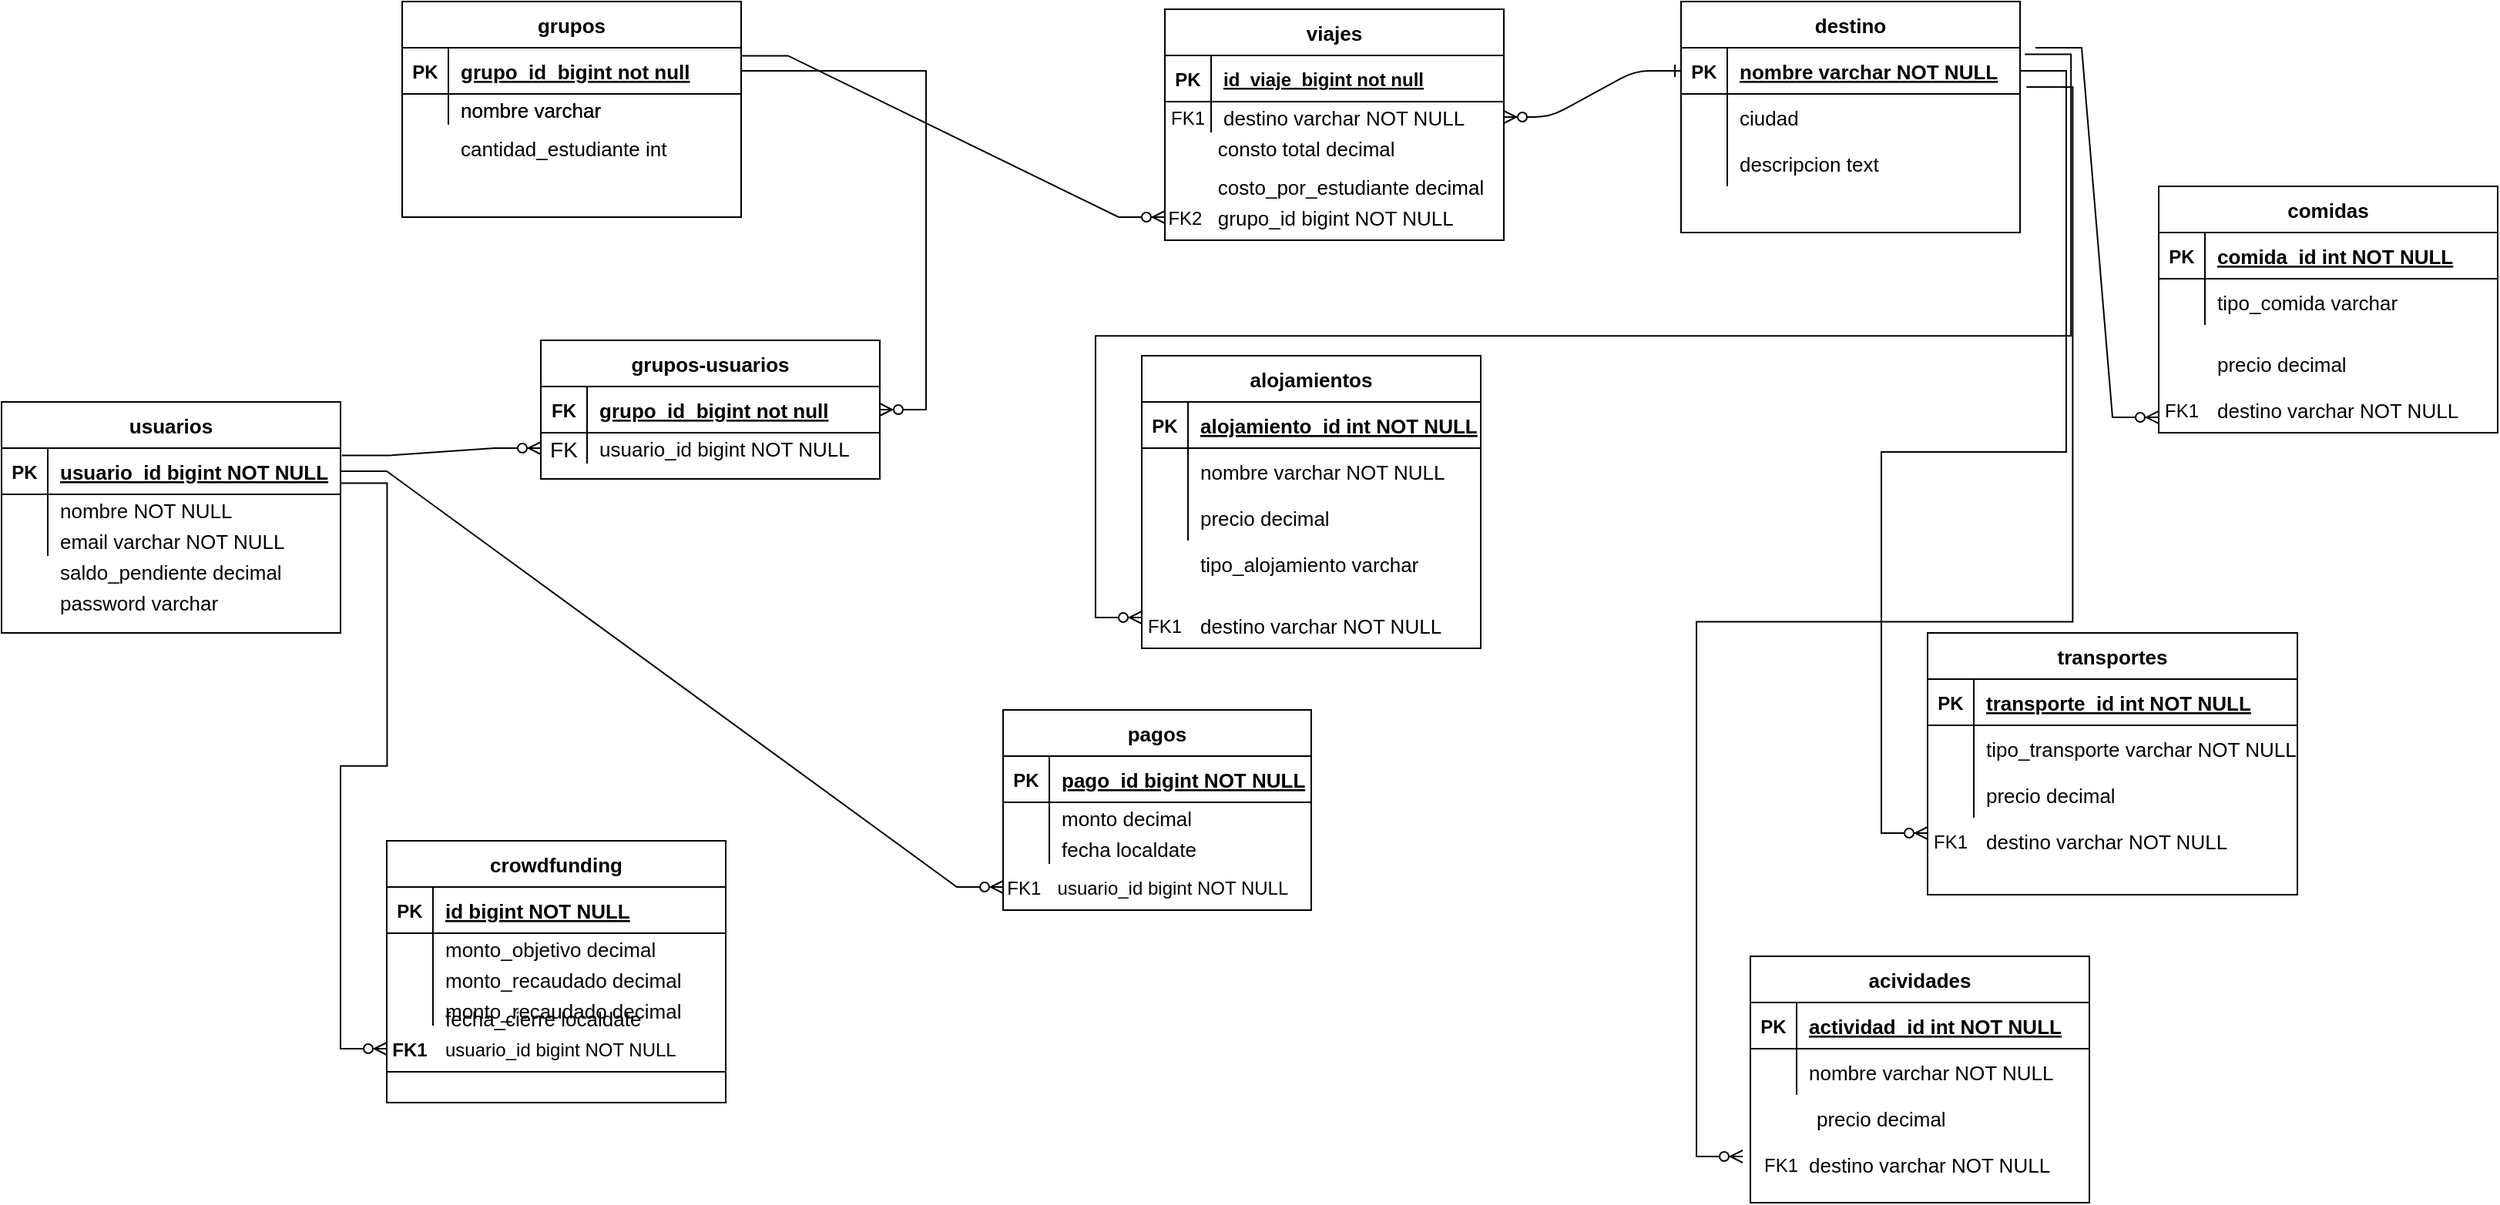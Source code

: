 <mxfile version="24.7.13">
  <diagram id="R2lEEEUBdFMjLlhIrx00" name="Page-1">
    <mxGraphModel dx="1900" dy="625" grid="1" gridSize="10" guides="1" tooltips="1" connect="1" arrows="1" fold="1" page="1" pageScale="1" pageWidth="850" pageHeight="1100" math="0" shadow="0" extFonts="Permanent Marker^https://fonts.googleapis.com/css?family=Permanent+Marker">
      <root>
        <mxCell id="0" />
        <mxCell id="1" parent="0" />
        <mxCell id="C-vyLk0tnHw3VtMMgP7b-2" value="destino" style="shape=table;startSize=30;container=1;collapsible=1;childLayout=tableLayout;fixedRows=1;rowLines=0;fontStyle=1;align=center;resizeLast=1;fontSize=13;" parent="1" vertex="1">
          <mxGeometry x="270" y="20" width="220" height="150" as="geometry" />
        </mxCell>
        <mxCell id="C-vyLk0tnHw3VtMMgP7b-3" value="" style="shape=partialRectangle;collapsible=0;dropTarget=0;pointerEvents=0;fillColor=none;points=[[0,0.5],[1,0.5]];portConstraint=eastwest;top=0;left=0;right=0;bottom=1;" parent="C-vyLk0tnHw3VtMMgP7b-2" vertex="1">
          <mxGeometry y="30" width="220" height="30" as="geometry" />
        </mxCell>
        <mxCell id="C-vyLk0tnHw3VtMMgP7b-4" value="PK" style="shape=partialRectangle;overflow=hidden;connectable=0;fillColor=none;top=0;left=0;bottom=0;right=0;fontStyle=1;" parent="C-vyLk0tnHw3VtMMgP7b-3" vertex="1">
          <mxGeometry width="30" height="30" as="geometry">
            <mxRectangle width="30" height="30" as="alternateBounds" />
          </mxGeometry>
        </mxCell>
        <mxCell id="C-vyLk0tnHw3VtMMgP7b-5" value="nombre varchar NOT NULL " style="shape=partialRectangle;overflow=hidden;connectable=0;fillColor=none;top=0;left=0;bottom=0;right=0;align=left;spacingLeft=6;fontStyle=5;fontSize=13;" parent="C-vyLk0tnHw3VtMMgP7b-3" vertex="1">
          <mxGeometry x="30" width="190" height="30" as="geometry">
            <mxRectangle width="190" height="30" as="alternateBounds" />
          </mxGeometry>
        </mxCell>
        <mxCell id="C-vyLk0tnHw3VtMMgP7b-6" value="" style="shape=partialRectangle;collapsible=0;dropTarget=0;pointerEvents=0;fillColor=none;points=[[0,0.5],[1,0.5]];portConstraint=eastwest;top=0;left=0;right=0;bottom=0;" parent="C-vyLk0tnHw3VtMMgP7b-2" vertex="1">
          <mxGeometry y="60" width="220" height="30" as="geometry" />
        </mxCell>
        <mxCell id="C-vyLk0tnHw3VtMMgP7b-7" value="" style="shape=partialRectangle;overflow=hidden;connectable=0;fillColor=none;top=0;left=0;bottom=0;right=0;" parent="C-vyLk0tnHw3VtMMgP7b-6" vertex="1">
          <mxGeometry width="30" height="30" as="geometry">
            <mxRectangle width="30" height="30" as="alternateBounds" />
          </mxGeometry>
        </mxCell>
        <mxCell id="C-vyLk0tnHw3VtMMgP7b-8" value="ciudad" style="shape=partialRectangle;overflow=hidden;connectable=0;fillColor=none;top=0;left=0;bottom=0;right=0;align=left;spacingLeft=6;fontSize=13;" parent="C-vyLk0tnHw3VtMMgP7b-6" vertex="1">
          <mxGeometry x="30" width="190" height="30" as="geometry">
            <mxRectangle width="190" height="30" as="alternateBounds" />
          </mxGeometry>
        </mxCell>
        <mxCell id="C-vyLk0tnHw3VtMMgP7b-9" value="" style="shape=partialRectangle;collapsible=0;dropTarget=0;pointerEvents=0;fillColor=none;points=[[0,0.5],[1,0.5]];portConstraint=eastwest;top=0;left=0;right=0;bottom=0;" parent="C-vyLk0tnHw3VtMMgP7b-2" vertex="1">
          <mxGeometry y="90" width="220" height="30" as="geometry" />
        </mxCell>
        <mxCell id="C-vyLk0tnHw3VtMMgP7b-10" value="" style="shape=partialRectangle;overflow=hidden;connectable=0;fillColor=none;top=0;left=0;bottom=0;right=0;" parent="C-vyLk0tnHw3VtMMgP7b-9" vertex="1">
          <mxGeometry width="30" height="30" as="geometry">
            <mxRectangle width="30" height="30" as="alternateBounds" />
          </mxGeometry>
        </mxCell>
        <mxCell id="C-vyLk0tnHw3VtMMgP7b-11" value="descripcion text" style="shape=partialRectangle;overflow=hidden;connectable=0;fillColor=none;top=0;left=0;bottom=0;right=0;align=left;spacingLeft=6;strokeWidth=2;fontSize=13;" parent="C-vyLk0tnHw3VtMMgP7b-9" vertex="1">
          <mxGeometry x="30" width="190" height="30" as="geometry">
            <mxRectangle width="190" height="30" as="alternateBounds" />
          </mxGeometry>
        </mxCell>
        <mxCell id="C-vyLk0tnHw3VtMMgP7b-13" value="transportes" style="shape=table;startSize=30;container=1;collapsible=1;childLayout=tableLayout;fixedRows=1;rowLines=0;fontStyle=1;align=center;resizeLast=1;fontSize=13;" parent="1" vertex="1">
          <mxGeometry x="430" y="430" width="240" height="170" as="geometry" />
        </mxCell>
        <mxCell id="C-vyLk0tnHw3VtMMgP7b-14" value="" style="shape=partialRectangle;collapsible=0;dropTarget=0;pointerEvents=0;fillColor=none;points=[[0,0.5],[1,0.5]];portConstraint=eastwest;top=0;left=0;right=0;bottom=1;" parent="C-vyLk0tnHw3VtMMgP7b-13" vertex="1">
          <mxGeometry y="30" width="240" height="30" as="geometry" />
        </mxCell>
        <mxCell id="C-vyLk0tnHw3VtMMgP7b-15" value="PK" style="shape=partialRectangle;overflow=hidden;connectable=0;fillColor=none;top=0;left=0;bottom=0;right=0;fontStyle=1;" parent="C-vyLk0tnHw3VtMMgP7b-14" vertex="1">
          <mxGeometry width="30" height="30" as="geometry">
            <mxRectangle width="30" height="30" as="alternateBounds" />
          </mxGeometry>
        </mxCell>
        <mxCell id="C-vyLk0tnHw3VtMMgP7b-16" value="transporte_id int NOT NULL " style="shape=partialRectangle;overflow=hidden;connectable=0;fillColor=none;top=0;left=0;bottom=0;right=0;align=left;spacingLeft=6;fontStyle=5;fontSize=13;" parent="C-vyLk0tnHw3VtMMgP7b-14" vertex="1">
          <mxGeometry x="30" width="210" height="30" as="geometry">
            <mxRectangle width="210" height="30" as="alternateBounds" />
          </mxGeometry>
        </mxCell>
        <mxCell id="C-vyLk0tnHw3VtMMgP7b-20" value="" style="shape=partialRectangle;collapsible=0;dropTarget=0;pointerEvents=0;fillColor=none;points=[[0,0.5],[1,0.5]];portConstraint=eastwest;top=0;left=0;right=0;bottom=0;" parent="C-vyLk0tnHw3VtMMgP7b-13" vertex="1">
          <mxGeometry y="60" width="240" height="30" as="geometry" />
        </mxCell>
        <mxCell id="C-vyLk0tnHw3VtMMgP7b-21" value="" style="shape=partialRectangle;overflow=hidden;connectable=0;fillColor=none;top=0;left=0;bottom=0;right=0;" parent="C-vyLk0tnHw3VtMMgP7b-20" vertex="1">
          <mxGeometry width="30" height="30" as="geometry">
            <mxRectangle width="30" height="30" as="alternateBounds" />
          </mxGeometry>
        </mxCell>
        <mxCell id="C-vyLk0tnHw3VtMMgP7b-22" value="tipo_transporte varchar NOT NULL" style="shape=partialRectangle;overflow=hidden;connectable=0;fillColor=none;top=0;left=0;bottom=0;right=0;align=left;spacingLeft=6;fontSize=13;" parent="C-vyLk0tnHw3VtMMgP7b-20" vertex="1">
          <mxGeometry x="30" width="210" height="30" as="geometry">
            <mxRectangle width="210" height="30" as="alternateBounds" />
          </mxGeometry>
        </mxCell>
        <mxCell id="-qUbMcdDE11S-rsV2YU5-149" value="" style="shape=partialRectangle;collapsible=0;dropTarget=0;pointerEvents=0;fillColor=none;points=[[0,0.5],[1,0.5]];portConstraint=eastwest;top=0;left=0;right=0;bottom=0;" parent="C-vyLk0tnHw3VtMMgP7b-13" vertex="1">
          <mxGeometry y="90" width="240" height="30" as="geometry" />
        </mxCell>
        <mxCell id="-qUbMcdDE11S-rsV2YU5-150" value="" style="shape=partialRectangle;overflow=hidden;connectable=0;fillColor=none;top=0;left=0;bottom=0;right=0;" parent="-qUbMcdDE11S-rsV2YU5-149" vertex="1">
          <mxGeometry width="30" height="30" as="geometry">
            <mxRectangle width="30" height="30" as="alternateBounds" />
          </mxGeometry>
        </mxCell>
        <mxCell id="-qUbMcdDE11S-rsV2YU5-151" value="precio decimal" style="shape=partialRectangle;overflow=hidden;connectable=0;fillColor=none;top=0;left=0;bottom=0;right=0;align=left;spacingLeft=6;fontSize=13;" parent="-qUbMcdDE11S-rsV2YU5-149" vertex="1">
          <mxGeometry x="30" width="210" height="30" as="geometry">
            <mxRectangle width="210" height="30" as="alternateBounds" />
          </mxGeometry>
        </mxCell>
        <mxCell id="C-vyLk0tnHw3VtMMgP7b-23" value="viajes" style="shape=table;startSize=30;container=1;collapsible=1;childLayout=tableLayout;fixedRows=1;rowLines=0;fontStyle=1;align=center;resizeLast=1;fontSize=13;" parent="1" vertex="1">
          <mxGeometry x="-65" y="25" width="220" height="150" as="geometry" />
        </mxCell>
        <mxCell id="C-vyLk0tnHw3VtMMgP7b-24" value="" style="shape=partialRectangle;collapsible=0;dropTarget=0;pointerEvents=0;fillColor=none;points=[[0,0.5],[1,0.5]];portConstraint=eastwest;top=0;left=0;right=0;bottom=1;" parent="C-vyLk0tnHw3VtMMgP7b-23" vertex="1">
          <mxGeometry y="30" width="220" height="30" as="geometry" />
        </mxCell>
        <mxCell id="C-vyLk0tnHw3VtMMgP7b-25" value="PK" style="shape=partialRectangle;overflow=hidden;connectable=0;fillColor=none;top=0;left=0;bottom=0;right=0;fontStyle=1;" parent="C-vyLk0tnHw3VtMMgP7b-24" vertex="1">
          <mxGeometry width="30" height="30" as="geometry">
            <mxRectangle width="30" height="30" as="alternateBounds" />
          </mxGeometry>
        </mxCell>
        <mxCell id="C-vyLk0tnHw3VtMMgP7b-26" value="id_viaje  bigint not null" style="shape=partialRectangle;overflow=hidden;connectable=0;fillColor=none;top=0;left=0;bottom=0;right=0;align=left;spacingLeft=6;fontStyle=5;" parent="C-vyLk0tnHw3VtMMgP7b-24" vertex="1">
          <mxGeometry x="30" width="190" height="30" as="geometry">
            <mxRectangle width="190" height="30" as="alternateBounds" />
          </mxGeometry>
        </mxCell>
        <mxCell id="C-vyLk0tnHw3VtMMgP7b-27" value="" style="shape=partialRectangle;collapsible=0;dropTarget=0;pointerEvents=0;fillColor=none;points=[[0,0.5],[1,0.5]];portConstraint=eastwest;top=0;left=0;right=0;bottom=0;" parent="C-vyLk0tnHw3VtMMgP7b-23" vertex="1">
          <mxGeometry y="60" width="220" height="20" as="geometry" />
        </mxCell>
        <mxCell id="C-vyLk0tnHw3VtMMgP7b-28" value="FK1" style="shape=partialRectangle;overflow=hidden;connectable=0;fillColor=none;top=0;left=0;bottom=0;right=0;fontSize=12;" parent="C-vyLk0tnHw3VtMMgP7b-27" vertex="1">
          <mxGeometry width="30" height="20" as="geometry">
            <mxRectangle width="30" height="20" as="alternateBounds" />
          </mxGeometry>
        </mxCell>
        <mxCell id="C-vyLk0tnHw3VtMMgP7b-29" value="destino varchar NOT NULL" style="shape=partialRectangle;overflow=hidden;connectable=0;fillColor=none;top=0;left=0;bottom=0;right=0;align=left;spacingLeft=6;fontSize=13;" parent="C-vyLk0tnHw3VtMMgP7b-27" vertex="1">
          <mxGeometry x="30" width="190" height="20" as="geometry">
            <mxRectangle width="190" height="20" as="alternateBounds" />
          </mxGeometry>
        </mxCell>
        <mxCell id="C-vyLk0tnHw3VtMMgP7b-1" value="" style="edgeStyle=entityRelationEdgeStyle;endArrow=ERzeroToMany;startArrow=ERone;endFill=1;startFill=0;exitX=0;exitY=0.5;exitDx=0;exitDy=0;" parent="1" source="C-vyLk0tnHw3VtMMgP7b-3" target="C-vyLk0tnHw3VtMMgP7b-27" edge="1">
          <mxGeometry width="100" height="100" relative="1" as="geometry">
            <mxPoint x="340" y="720" as="sourcePoint" />
            <mxPoint x="440" y="620" as="targetPoint" />
          </mxGeometry>
        </mxCell>
        <mxCell id="-qUbMcdDE11S-rsV2YU5-1" value="alojamientos" style="shape=table;startSize=30;container=1;collapsible=1;childLayout=tableLayout;fixedRows=1;rowLines=0;fontStyle=1;align=center;resizeLast=1;fontSize=13;" parent="1" vertex="1">
          <mxGeometry x="-80" y="250" width="220" height="190" as="geometry" />
        </mxCell>
        <mxCell id="-qUbMcdDE11S-rsV2YU5-2" value="" style="shape=partialRectangle;collapsible=0;dropTarget=0;pointerEvents=0;fillColor=none;points=[[0,0.5],[1,0.5]];portConstraint=eastwest;top=0;left=0;right=0;bottom=1;" parent="-qUbMcdDE11S-rsV2YU5-1" vertex="1">
          <mxGeometry y="30" width="220" height="30" as="geometry" />
        </mxCell>
        <mxCell id="-qUbMcdDE11S-rsV2YU5-3" value="PK" style="shape=partialRectangle;overflow=hidden;connectable=0;fillColor=none;top=0;left=0;bottom=0;right=0;fontStyle=1;" parent="-qUbMcdDE11S-rsV2YU5-2" vertex="1">
          <mxGeometry width="30" height="30" as="geometry">
            <mxRectangle width="30" height="30" as="alternateBounds" />
          </mxGeometry>
        </mxCell>
        <mxCell id="-qUbMcdDE11S-rsV2YU5-4" value="alojamiento_id int NOT NULL " style="shape=partialRectangle;overflow=hidden;connectable=0;fillColor=none;top=0;left=0;bottom=0;right=0;align=left;spacingLeft=6;fontStyle=5;fontSize=13;" parent="-qUbMcdDE11S-rsV2YU5-2" vertex="1">
          <mxGeometry x="30" width="190" height="30" as="geometry">
            <mxRectangle width="190" height="30" as="alternateBounds" />
          </mxGeometry>
        </mxCell>
        <mxCell id="-qUbMcdDE11S-rsV2YU5-5" value="" style="shape=partialRectangle;collapsible=0;dropTarget=0;pointerEvents=0;fillColor=none;points=[[0,0.5],[1,0.5]];portConstraint=eastwest;top=0;left=0;right=0;bottom=0;" parent="-qUbMcdDE11S-rsV2YU5-1" vertex="1">
          <mxGeometry y="60" width="220" height="30" as="geometry" />
        </mxCell>
        <mxCell id="-qUbMcdDE11S-rsV2YU5-6" value="" style="shape=partialRectangle;overflow=hidden;connectable=0;fillColor=none;top=0;left=0;bottom=0;right=0;" parent="-qUbMcdDE11S-rsV2YU5-5" vertex="1">
          <mxGeometry width="30" height="30" as="geometry">
            <mxRectangle width="30" height="30" as="alternateBounds" />
          </mxGeometry>
        </mxCell>
        <mxCell id="-qUbMcdDE11S-rsV2YU5-7" value="nombre varchar NOT NULL" style="shape=partialRectangle;overflow=hidden;connectable=0;fillColor=none;top=0;left=0;bottom=0;right=0;align=left;spacingLeft=6;fontSize=13;" parent="-qUbMcdDE11S-rsV2YU5-5" vertex="1">
          <mxGeometry x="30" width="190" height="30" as="geometry">
            <mxRectangle width="190" height="30" as="alternateBounds" />
          </mxGeometry>
        </mxCell>
        <mxCell id="-qUbMcdDE11S-rsV2YU5-8" value="" style="shape=partialRectangle;collapsible=0;dropTarget=0;pointerEvents=0;fillColor=none;points=[[0,0.5],[1,0.5]];portConstraint=eastwest;top=0;left=0;right=0;bottom=0;" parent="-qUbMcdDE11S-rsV2YU5-1" vertex="1">
          <mxGeometry y="90" width="220" height="30" as="geometry" />
        </mxCell>
        <mxCell id="-qUbMcdDE11S-rsV2YU5-9" value="" style="shape=partialRectangle;overflow=hidden;connectable=0;fillColor=none;top=0;left=0;bottom=0;right=0;" parent="-qUbMcdDE11S-rsV2YU5-8" vertex="1">
          <mxGeometry width="30" height="30" as="geometry">
            <mxRectangle width="30" height="30" as="alternateBounds" />
          </mxGeometry>
        </mxCell>
        <mxCell id="-qUbMcdDE11S-rsV2YU5-10" value="precio decimal" style="shape=partialRectangle;overflow=hidden;connectable=0;fillColor=none;top=0;left=0;bottom=0;right=0;align=left;spacingLeft=6;fontSize=13;" parent="-qUbMcdDE11S-rsV2YU5-8" vertex="1">
          <mxGeometry x="30" width="190" height="30" as="geometry">
            <mxRectangle width="190" height="30" as="alternateBounds" />
          </mxGeometry>
        </mxCell>
        <mxCell id="-qUbMcdDE11S-rsV2YU5-12" value="acividades" style="shape=table;startSize=30;container=1;collapsible=1;childLayout=tableLayout;fixedRows=1;rowLines=0;fontStyle=1;align=center;resizeLast=1;fontSize=13;" parent="1" vertex="1">
          <mxGeometry x="315" y="640" width="220" height="160" as="geometry" />
        </mxCell>
        <mxCell id="-qUbMcdDE11S-rsV2YU5-13" value="" style="shape=partialRectangle;collapsible=0;dropTarget=0;pointerEvents=0;fillColor=none;points=[[0,0.5],[1,0.5]];portConstraint=eastwest;top=0;left=0;right=0;bottom=1;" parent="-qUbMcdDE11S-rsV2YU5-12" vertex="1">
          <mxGeometry y="30" width="220" height="30" as="geometry" />
        </mxCell>
        <mxCell id="-qUbMcdDE11S-rsV2YU5-14" value="PK" style="shape=partialRectangle;overflow=hidden;connectable=0;fillColor=none;top=0;left=0;bottom=0;right=0;fontStyle=1;" parent="-qUbMcdDE11S-rsV2YU5-13" vertex="1">
          <mxGeometry width="30" height="30" as="geometry">
            <mxRectangle width="30" height="30" as="alternateBounds" />
          </mxGeometry>
        </mxCell>
        <mxCell id="-qUbMcdDE11S-rsV2YU5-15" value="actividad_id int NOT NULL " style="shape=partialRectangle;overflow=hidden;connectable=0;fillColor=none;top=0;left=0;bottom=0;right=0;align=left;spacingLeft=6;fontStyle=5;fontSize=13;" parent="-qUbMcdDE11S-rsV2YU5-13" vertex="1">
          <mxGeometry x="30" width="190" height="30" as="geometry">
            <mxRectangle width="190" height="30" as="alternateBounds" />
          </mxGeometry>
        </mxCell>
        <mxCell id="-qUbMcdDE11S-rsV2YU5-16" value="" style="shape=partialRectangle;collapsible=0;dropTarget=0;pointerEvents=0;fillColor=none;points=[[0,0.5],[1,0.5]];portConstraint=eastwest;top=0;left=0;right=0;bottom=0;" parent="-qUbMcdDE11S-rsV2YU5-12" vertex="1">
          <mxGeometry y="60" width="220" height="30" as="geometry" />
        </mxCell>
        <mxCell id="-qUbMcdDE11S-rsV2YU5-17" value="" style="shape=partialRectangle;overflow=hidden;connectable=0;fillColor=none;top=0;left=0;bottom=0;right=0;" parent="-qUbMcdDE11S-rsV2YU5-16" vertex="1">
          <mxGeometry width="30" height="30" as="geometry">
            <mxRectangle width="30" height="30" as="alternateBounds" />
          </mxGeometry>
        </mxCell>
        <mxCell id="-qUbMcdDE11S-rsV2YU5-18" value="nombre varchar NOT NULL" style="shape=partialRectangle;overflow=hidden;connectable=0;fillColor=none;top=0;left=0;bottom=0;right=0;align=left;spacingLeft=6;fontSize=13;" parent="-qUbMcdDE11S-rsV2YU5-16" vertex="1">
          <mxGeometry x="30" width="190" height="30" as="geometry">
            <mxRectangle width="190" height="30" as="alternateBounds" />
          </mxGeometry>
        </mxCell>
        <mxCell id="-qUbMcdDE11S-rsV2YU5-29" value="" style="shape=partialRectangle;collapsible=0;dropTarget=0;pointerEvents=0;fillColor=none;points=[[0,0.5],[1,0.5]];portConstraint=eastwest;top=0;left=0;right=0;bottom=0;" parent="1" vertex="1">
          <mxGeometry x="-65" y="130" width="220" height="20" as="geometry" />
        </mxCell>
        <mxCell id="-qUbMcdDE11S-rsV2YU5-30" value="" style="shape=partialRectangle;overflow=hidden;connectable=0;fillColor=none;top=0;left=0;bottom=0;right=0;" parent="-qUbMcdDE11S-rsV2YU5-29" vertex="1">
          <mxGeometry width="26.4" height="20" as="geometry">
            <mxRectangle width="30" height="20" as="alternateBounds" />
          </mxGeometry>
        </mxCell>
        <mxCell id="-qUbMcdDE11S-rsV2YU5-31" value="costo_por_estudiante decimal" style="shape=partialRectangle;overflow=hidden;connectable=0;fillColor=none;top=0;left=0;bottom=0;right=0;align=left;spacingLeft=6;fontSize=13;" parent="-qUbMcdDE11S-rsV2YU5-29" vertex="1">
          <mxGeometry x="26.4" width="193.6" height="20" as="geometry">
            <mxRectangle width="220" height="20" as="alternateBounds" />
          </mxGeometry>
        </mxCell>
        <mxCell id="-qUbMcdDE11S-rsV2YU5-32" value="" style="shape=partialRectangle;collapsible=0;dropTarget=0;pointerEvents=0;fillColor=none;points=[[0,0.5],[1,0.5]];portConstraint=eastwest;top=0;left=0;right=0;bottom=0;" parent="1" vertex="1">
          <mxGeometry x="-65" y="150" width="220" height="20" as="geometry" />
        </mxCell>
        <mxCell id="-qUbMcdDE11S-rsV2YU5-33" value="FK2" style="shape=partialRectangle;overflow=hidden;connectable=0;fillColor=none;top=0;left=0;bottom=0;right=0;fontSize=12;" parent="-qUbMcdDE11S-rsV2YU5-32" vertex="1">
          <mxGeometry width="26.4" height="20" as="geometry">
            <mxRectangle width="30" height="20" as="alternateBounds" />
          </mxGeometry>
        </mxCell>
        <mxCell id="-qUbMcdDE11S-rsV2YU5-34" value="grupo_id bigint NOT NULL" style="shape=partialRectangle;overflow=hidden;connectable=0;fillColor=none;top=0;left=0;bottom=0;right=0;align=left;spacingLeft=6;fontSize=13;" parent="-qUbMcdDE11S-rsV2YU5-32" vertex="1">
          <mxGeometry x="26.4" width="193.6" height="20" as="geometry">
            <mxRectangle width="220" height="20" as="alternateBounds" />
          </mxGeometry>
        </mxCell>
        <mxCell id="-qUbMcdDE11S-rsV2YU5-35" value="grupos" style="shape=table;startSize=30;container=1;collapsible=1;childLayout=tableLayout;fixedRows=1;rowLines=0;fontStyle=1;align=center;resizeLast=1;fontSize=13;" parent="1" vertex="1">
          <mxGeometry x="-560" y="20" width="220" height="140" as="geometry" />
        </mxCell>
        <mxCell id="-qUbMcdDE11S-rsV2YU5-36" value="" style="shape=partialRectangle;collapsible=0;dropTarget=0;pointerEvents=0;fillColor=none;points=[[0,0.5],[1,0.5]];portConstraint=eastwest;top=0;left=0;right=0;bottom=1;" parent="-qUbMcdDE11S-rsV2YU5-35" vertex="1">
          <mxGeometry y="30" width="220" height="30" as="geometry" />
        </mxCell>
        <mxCell id="-qUbMcdDE11S-rsV2YU5-37" value="PK" style="shape=partialRectangle;overflow=hidden;connectable=0;fillColor=none;top=0;left=0;bottom=0;right=0;fontStyle=1;" parent="-qUbMcdDE11S-rsV2YU5-36" vertex="1">
          <mxGeometry width="30" height="30" as="geometry">
            <mxRectangle width="30" height="30" as="alternateBounds" />
          </mxGeometry>
        </mxCell>
        <mxCell id="-qUbMcdDE11S-rsV2YU5-38" value="grupo_id  bigint not null" style="shape=partialRectangle;overflow=hidden;connectable=0;fillColor=none;top=0;left=0;bottom=0;right=0;align=left;spacingLeft=6;fontStyle=5;fontSize=13;" parent="-qUbMcdDE11S-rsV2YU5-36" vertex="1">
          <mxGeometry x="30" width="190" height="30" as="geometry">
            <mxRectangle width="190" height="30" as="alternateBounds" />
          </mxGeometry>
        </mxCell>
        <mxCell id="-qUbMcdDE11S-rsV2YU5-39" value="" style="shape=partialRectangle;collapsible=0;dropTarget=0;pointerEvents=0;fillColor=none;points=[[0,0.5],[1,0.5]];portConstraint=eastwest;top=0;left=0;right=0;bottom=0;" parent="-qUbMcdDE11S-rsV2YU5-35" vertex="1">
          <mxGeometry y="60" width="220" height="20" as="geometry" />
        </mxCell>
        <mxCell id="-qUbMcdDE11S-rsV2YU5-40" value="" style="shape=partialRectangle;overflow=hidden;connectable=0;fillColor=none;top=0;left=0;bottom=0;right=0;fontSize=14;" parent="-qUbMcdDE11S-rsV2YU5-39" vertex="1">
          <mxGeometry width="30" height="20" as="geometry">
            <mxRectangle width="30" height="20" as="alternateBounds" />
          </mxGeometry>
        </mxCell>
        <mxCell id="-qUbMcdDE11S-rsV2YU5-41" value="nombre varchar" style="shape=partialRectangle;overflow=hidden;connectable=0;fillColor=none;top=0;left=0;bottom=0;right=0;align=left;spacingLeft=6;fontSize=13;" parent="-qUbMcdDE11S-rsV2YU5-39" vertex="1">
          <mxGeometry x="30" width="190" height="20" as="geometry">
            <mxRectangle width="190" height="20" as="alternateBounds" />
          </mxGeometry>
        </mxCell>
        <mxCell id="-qUbMcdDE11S-rsV2YU5-42" value="cantidad_estudiante int" style="shape=partialRectangle;overflow=hidden;connectable=0;fillColor=none;top=0;left=0;bottom=0;right=0;align=left;spacingLeft=6;fontSize=13;" parent="1" vertex="1">
          <mxGeometry x="-530" y="105" width="190" height="20" as="geometry">
            <mxRectangle width="220" height="20" as="alternateBounds" />
          </mxGeometry>
        </mxCell>
        <mxCell id="-qUbMcdDE11S-rsV2YU5-58" value="password varchar" style="shape=partialRectangle;overflow=hidden;connectable=0;fillColor=none;top=0;left=0;bottom=0;right=0;align=left;spacingLeft=6;strokeWidth=2;fontSize=13;" parent="1" vertex="1">
          <mxGeometry x="-790" y="400" width="190" height="20" as="geometry">
            <mxRectangle width="190" height="20" as="alternateBounds" />
          </mxGeometry>
        </mxCell>
        <mxCell id="-qUbMcdDE11S-rsV2YU5-59" value="saldo_pendiente decimal" style="shape=partialRectangle;overflow=hidden;connectable=0;fillColor=none;top=0;left=0;bottom=0;right=0;align=left;spacingLeft=6;strokeWidth=2;fontSize=13;" parent="1" vertex="1">
          <mxGeometry x="-790" y="380" width="190" height="20" as="geometry">
            <mxRectangle width="190" height="20" as="alternateBounds" />
          </mxGeometry>
        </mxCell>
        <mxCell id="-qUbMcdDE11S-rsV2YU5-60" value="pagos" style="shape=table;startSize=30;container=1;collapsible=1;childLayout=tableLayout;fixedRows=1;rowLines=0;fontStyle=1;align=center;resizeLast=1;fontSize=13;" parent="1" vertex="1">
          <mxGeometry x="-170" y="480" width="200" height="130" as="geometry" />
        </mxCell>
        <mxCell id="-qUbMcdDE11S-rsV2YU5-61" value="" style="shape=partialRectangle;collapsible=0;dropTarget=0;pointerEvents=0;fillColor=none;points=[[0,0.5],[1,0.5]];portConstraint=eastwest;top=0;left=0;right=0;bottom=1;" parent="-qUbMcdDE11S-rsV2YU5-60" vertex="1">
          <mxGeometry y="30" width="200" height="30" as="geometry" />
        </mxCell>
        <mxCell id="-qUbMcdDE11S-rsV2YU5-62" value="PK" style="shape=partialRectangle;overflow=hidden;connectable=0;fillColor=none;top=0;left=0;bottom=0;right=0;fontStyle=1;" parent="-qUbMcdDE11S-rsV2YU5-61" vertex="1">
          <mxGeometry width="30" height="30" as="geometry">
            <mxRectangle width="30" height="30" as="alternateBounds" />
          </mxGeometry>
        </mxCell>
        <mxCell id="-qUbMcdDE11S-rsV2YU5-63" value="pago_id bigint NOT NULL " style="shape=partialRectangle;overflow=hidden;connectable=0;fillColor=none;top=0;left=0;bottom=0;right=0;align=left;spacingLeft=6;fontStyle=5;fontSize=13;" parent="-qUbMcdDE11S-rsV2YU5-61" vertex="1">
          <mxGeometry x="30" width="170" height="30" as="geometry">
            <mxRectangle width="170" height="30" as="alternateBounds" />
          </mxGeometry>
        </mxCell>
        <mxCell id="-qUbMcdDE11S-rsV2YU5-64" value="" style="shape=partialRectangle;collapsible=0;dropTarget=0;pointerEvents=0;fillColor=none;points=[[0,0.5],[1,0.5]];portConstraint=eastwest;top=0;left=0;right=0;bottom=0;" parent="-qUbMcdDE11S-rsV2YU5-60" vertex="1">
          <mxGeometry y="60" width="200" height="20" as="geometry" />
        </mxCell>
        <mxCell id="-qUbMcdDE11S-rsV2YU5-65" value="" style="shape=partialRectangle;overflow=hidden;connectable=0;fillColor=none;top=0;left=0;bottom=0;right=0;" parent="-qUbMcdDE11S-rsV2YU5-64" vertex="1">
          <mxGeometry width="30" height="20" as="geometry">
            <mxRectangle width="30" height="20" as="alternateBounds" />
          </mxGeometry>
        </mxCell>
        <mxCell id="-qUbMcdDE11S-rsV2YU5-66" value="monto decimal" style="shape=partialRectangle;overflow=hidden;connectable=0;fillColor=none;top=0;left=0;bottom=0;right=0;align=left;spacingLeft=6;fontSize=13;" parent="-qUbMcdDE11S-rsV2YU5-64" vertex="1">
          <mxGeometry x="30" width="170" height="20" as="geometry">
            <mxRectangle width="170" height="20" as="alternateBounds" />
          </mxGeometry>
        </mxCell>
        <mxCell id="-qUbMcdDE11S-rsV2YU5-67" value="" style="shape=partialRectangle;collapsible=0;dropTarget=0;pointerEvents=0;fillColor=none;points=[[0,0.5],[1,0.5]];portConstraint=eastwest;top=0;left=0;right=0;bottom=0;" parent="-qUbMcdDE11S-rsV2YU5-60" vertex="1">
          <mxGeometry y="80" width="200" height="20" as="geometry" />
        </mxCell>
        <mxCell id="-qUbMcdDE11S-rsV2YU5-68" value="" style="shape=partialRectangle;overflow=hidden;connectable=0;fillColor=none;top=0;left=0;bottom=0;right=0;" parent="-qUbMcdDE11S-rsV2YU5-67" vertex="1">
          <mxGeometry width="30" height="20" as="geometry">
            <mxRectangle width="30" height="20" as="alternateBounds" />
          </mxGeometry>
        </mxCell>
        <mxCell id="-qUbMcdDE11S-rsV2YU5-69" value="fecha localdate" style="shape=partialRectangle;overflow=hidden;connectable=0;fillColor=none;top=0;left=0;bottom=0;right=0;align=left;spacingLeft=6;strokeWidth=2;fontSize=13;" parent="-qUbMcdDE11S-rsV2YU5-67" vertex="1">
          <mxGeometry x="30" width="170" height="20" as="geometry">
            <mxRectangle width="170" height="20" as="alternateBounds" />
          </mxGeometry>
        </mxCell>
        <mxCell id="-qUbMcdDE11S-rsV2YU5-81" value="" style="shape=partialRectangle;collapsible=0;dropTarget=0;pointerEvents=0;fillColor=none;points=[[0,0.5],[1,0.5]];portConstraint=eastwest;top=0;left=0;right=0;bottom=1;" parent="1" vertex="1">
          <mxGeometry x="-170" y="580" width="200" height="30" as="geometry" />
        </mxCell>
        <mxCell id="-qUbMcdDE11S-rsV2YU5-82" value="FK1" style="shape=partialRectangle;overflow=hidden;connectable=0;fillColor=none;top=0;left=0;bottom=0;right=0;fontStyle=0;" parent="-qUbMcdDE11S-rsV2YU5-81" vertex="1">
          <mxGeometry width="27.273" height="30" as="geometry">
            <mxRectangle width="30" height="30" as="alternateBounds" />
          </mxGeometry>
        </mxCell>
        <mxCell id="-qUbMcdDE11S-rsV2YU5-83" value="usuario_id bigint NOT NULL " style="shape=partialRectangle;overflow=hidden;connectable=0;fillColor=none;top=0;left=0;bottom=0;right=0;align=left;spacingLeft=6;fontStyle=0;fontSize=12;" parent="-qUbMcdDE11S-rsV2YU5-81" vertex="1">
          <mxGeometry x="27.273" width="172.727" height="30" as="geometry">
            <mxRectangle width="190" height="30" as="alternateBounds" />
          </mxGeometry>
        </mxCell>
        <mxCell id="-qUbMcdDE11S-rsV2YU5-84" value="crowdfunding" style="shape=table;startSize=30;container=1;collapsible=1;childLayout=tableLayout;fixedRows=1;rowLines=0;fontStyle=1;align=center;resizeLast=1;fontSize=13;" parent="1" vertex="1">
          <mxGeometry x="-570" y="565" width="220" height="170" as="geometry" />
        </mxCell>
        <mxCell id="-qUbMcdDE11S-rsV2YU5-85" value="" style="shape=partialRectangle;collapsible=0;dropTarget=0;pointerEvents=0;fillColor=none;points=[[0,0.5],[1,0.5]];portConstraint=eastwest;top=0;left=0;right=0;bottom=1;" parent="-qUbMcdDE11S-rsV2YU5-84" vertex="1">
          <mxGeometry y="30" width="220" height="30" as="geometry" />
        </mxCell>
        <mxCell id="-qUbMcdDE11S-rsV2YU5-86" value="PK" style="shape=partialRectangle;overflow=hidden;connectable=0;fillColor=none;top=0;left=0;bottom=0;right=0;fontStyle=1;" parent="-qUbMcdDE11S-rsV2YU5-85" vertex="1">
          <mxGeometry width="30" height="30" as="geometry">
            <mxRectangle width="30" height="30" as="alternateBounds" />
          </mxGeometry>
        </mxCell>
        <mxCell id="-qUbMcdDE11S-rsV2YU5-87" value="id bigint NOT NULL " style="shape=partialRectangle;overflow=hidden;connectable=0;fillColor=none;top=0;left=0;bottom=0;right=0;align=left;spacingLeft=6;fontStyle=5;fontSize=13;" parent="-qUbMcdDE11S-rsV2YU5-85" vertex="1">
          <mxGeometry x="30" width="190" height="30" as="geometry">
            <mxRectangle width="190" height="30" as="alternateBounds" />
          </mxGeometry>
        </mxCell>
        <mxCell id="-qUbMcdDE11S-rsV2YU5-88" value="" style="shape=partialRectangle;collapsible=0;dropTarget=0;pointerEvents=0;fillColor=none;points=[[0,0.5],[1,0.5]];portConstraint=eastwest;top=0;left=0;right=0;bottom=0;" parent="-qUbMcdDE11S-rsV2YU5-84" vertex="1">
          <mxGeometry y="60" width="220" height="20" as="geometry" />
        </mxCell>
        <mxCell id="-qUbMcdDE11S-rsV2YU5-89" value="" style="shape=partialRectangle;overflow=hidden;connectable=0;fillColor=none;top=0;left=0;bottom=0;right=0;" parent="-qUbMcdDE11S-rsV2YU5-88" vertex="1">
          <mxGeometry width="30" height="20" as="geometry">
            <mxRectangle width="30" height="20" as="alternateBounds" />
          </mxGeometry>
        </mxCell>
        <mxCell id="-qUbMcdDE11S-rsV2YU5-90" value="monto_objetivo decimal" style="shape=partialRectangle;overflow=hidden;connectable=0;fillColor=none;top=0;left=0;bottom=0;right=0;align=left;spacingLeft=6;fontSize=13;" parent="-qUbMcdDE11S-rsV2YU5-88" vertex="1">
          <mxGeometry x="30" width="190" height="20" as="geometry">
            <mxRectangle width="190" height="20" as="alternateBounds" />
          </mxGeometry>
        </mxCell>
        <mxCell id="PdHSn2UU45B1biv81w7T-9" value="" style="shape=partialRectangle;collapsible=0;dropTarget=0;pointerEvents=0;fillColor=none;points=[[0,0.5],[1,0.5]];portConstraint=eastwest;top=0;left=0;right=0;bottom=0;" vertex="1" parent="-qUbMcdDE11S-rsV2YU5-84">
          <mxGeometry y="80" width="220" height="20" as="geometry" />
        </mxCell>
        <mxCell id="PdHSn2UU45B1biv81w7T-10" value="" style="shape=partialRectangle;overflow=hidden;connectable=0;fillColor=none;top=0;left=0;bottom=0;right=0;" vertex="1" parent="PdHSn2UU45B1biv81w7T-9">
          <mxGeometry width="30" height="20" as="geometry">
            <mxRectangle width="30" height="20" as="alternateBounds" />
          </mxGeometry>
        </mxCell>
        <mxCell id="PdHSn2UU45B1biv81w7T-11" value="monto_recaudado decimal" style="shape=partialRectangle;overflow=hidden;connectable=0;fillColor=none;top=0;left=0;bottom=0;right=0;align=left;spacingLeft=6;strokeWidth=2;fontSize=13;" vertex="1" parent="PdHSn2UU45B1biv81w7T-9">
          <mxGeometry x="30" width="190" height="20" as="geometry">
            <mxRectangle width="190" height="20" as="alternateBounds" />
          </mxGeometry>
        </mxCell>
        <mxCell id="-qUbMcdDE11S-rsV2YU5-91" value="" style="shape=partialRectangle;collapsible=0;dropTarget=0;pointerEvents=0;fillColor=none;points=[[0,0.5],[1,0.5]];portConstraint=eastwest;top=0;left=0;right=0;bottom=0;" parent="-qUbMcdDE11S-rsV2YU5-84" vertex="1">
          <mxGeometry y="100" width="220" height="20" as="geometry" />
        </mxCell>
        <mxCell id="-qUbMcdDE11S-rsV2YU5-92" value="" style="shape=partialRectangle;overflow=hidden;connectable=0;fillColor=none;top=0;left=0;bottom=0;right=0;" parent="-qUbMcdDE11S-rsV2YU5-91" vertex="1">
          <mxGeometry width="30" height="20" as="geometry">
            <mxRectangle width="30" height="20" as="alternateBounds" />
          </mxGeometry>
        </mxCell>
        <mxCell id="-qUbMcdDE11S-rsV2YU5-93" value="monto_recaudado decimal" style="shape=partialRectangle;overflow=hidden;connectable=0;fillColor=none;top=0;left=0;bottom=0;right=0;align=left;spacingLeft=6;strokeWidth=2;fontSize=13;" parent="-qUbMcdDE11S-rsV2YU5-91" vertex="1">
          <mxGeometry x="30" width="190" height="20" as="geometry">
            <mxRectangle width="190" height="20" as="alternateBounds" />
          </mxGeometry>
        </mxCell>
        <mxCell id="-qUbMcdDE11S-rsV2YU5-94" value="fecha_cierre localdate" style="shape=partialRectangle;overflow=hidden;connectable=0;fillColor=none;top=0;left=0;bottom=0;right=0;align=left;spacingLeft=6;strokeWidth=2;fontSize=13;" parent="1" vertex="1">
          <mxGeometry x="-540" y="670" width="190" height="20" as="geometry">
            <mxRectangle width="190" height="20" as="alternateBounds" />
          </mxGeometry>
        </mxCell>
        <mxCell id="-qUbMcdDE11S-rsV2YU5-95" value="" style="shape=partialRectangle;collapsible=0;dropTarget=0;pointerEvents=0;fillColor=none;points=[[0,0.5],[1,0.5]];portConstraint=eastwest;top=0;left=0;right=0;bottom=1;" parent="1" vertex="1">
          <mxGeometry x="-570" y="685" width="220" height="30" as="geometry" />
        </mxCell>
        <mxCell id="-qUbMcdDE11S-rsV2YU5-96" value="FK1" style="shape=partialRectangle;overflow=hidden;connectable=0;fillColor=none;top=0;left=0;bottom=0;right=0;fontStyle=1;" parent="-qUbMcdDE11S-rsV2YU5-95" vertex="1">
          <mxGeometry width="30" height="30" as="geometry">
            <mxRectangle width="30" height="30" as="alternateBounds" />
          </mxGeometry>
        </mxCell>
        <mxCell id="-qUbMcdDE11S-rsV2YU5-97" value="usuario_id bigint NOT NULL " style="shape=partialRectangle;overflow=hidden;connectable=0;fillColor=none;top=0;left=0;bottom=0;right=0;align=left;spacingLeft=6;fontStyle=0;fontSize=12;" parent="-qUbMcdDE11S-rsV2YU5-95" vertex="1">
          <mxGeometry x="30" width="190" height="30" as="geometry">
            <mxRectangle width="190" height="30" as="alternateBounds" />
          </mxGeometry>
        </mxCell>
        <mxCell id="-qUbMcdDE11S-rsV2YU5-99" value="" style="edgeStyle=entityRelationEdgeStyle;fontSize=12;html=1;endArrow=ERzeroToMany;endFill=1;rounded=0;exitX=1;exitY=0.5;exitDx=0;exitDy=0;entryX=0;entryY=0.5;entryDx=0;entryDy=0;exitPerimeter=0;" parent="1" source="-qUbMcdDE11S-rsV2YU5-49" target="-qUbMcdDE11S-rsV2YU5-81" edge="1">
          <mxGeometry width="100" height="100" relative="1" as="geometry">
            <mxPoint x="370" y="380" as="sourcePoint" />
            <mxPoint x="470" y="280" as="targetPoint" />
          </mxGeometry>
        </mxCell>
        <mxCell id="-qUbMcdDE11S-rsV2YU5-48" value="usuarios" style="shape=table;startSize=30;container=1;collapsible=1;childLayout=tableLayout;fixedRows=1;rowLines=0;fontStyle=1;align=center;resizeLast=1;fontSize=13;" parent="1" vertex="1">
          <mxGeometry x="-820" y="280" width="220" height="150" as="geometry" />
        </mxCell>
        <mxCell id="-qUbMcdDE11S-rsV2YU5-49" value="" style="shape=partialRectangle;collapsible=0;dropTarget=0;pointerEvents=0;fillColor=none;points=[[0,0.5],[1,0.5]];portConstraint=eastwest;top=0;left=0;right=0;bottom=1;" parent="-qUbMcdDE11S-rsV2YU5-48" vertex="1">
          <mxGeometry y="30" width="220" height="30" as="geometry" />
        </mxCell>
        <mxCell id="-qUbMcdDE11S-rsV2YU5-50" value="PK" style="shape=partialRectangle;overflow=hidden;connectable=0;fillColor=none;top=0;left=0;bottom=0;right=0;fontStyle=1;" parent="-qUbMcdDE11S-rsV2YU5-49" vertex="1">
          <mxGeometry width="30" height="30" as="geometry">
            <mxRectangle width="30" height="30" as="alternateBounds" />
          </mxGeometry>
        </mxCell>
        <mxCell id="-qUbMcdDE11S-rsV2YU5-51" value="usuario_id bigint NOT NULL " style="shape=partialRectangle;overflow=hidden;connectable=0;fillColor=none;top=0;left=0;bottom=0;right=0;align=left;spacingLeft=6;fontStyle=5;fontSize=13;" parent="-qUbMcdDE11S-rsV2YU5-49" vertex="1">
          <mxGeometry x="30" width="190" height="30" as="geometry">
            <mxRectangle width="190" height="30" as="alternateBounds" />
          </mxGeometry>
        </mxCell>
        <mxCell id="-qUbMcdDE11S-rsV2YU5-52" value="" style="shape=partialRectangle;collapsible=0;dropTarget=0;pointerEvents=0;fillColor=none;points=[[0,0.5],[1,0.5]];portConstraint=eastwest;top=0;left=0;right=0;bottom=0;" parent="-qUbMcdDE11S-rsV2YU5-48" vertex="1">
          <mxGeometry y="60" width="220" height="20" as="geometry" />
        </mxCell>
        <mxCell id="-qUbMcdDE11S-rsV2YU5-53" value="" style="shape=partialRectangle;overflow=hidden;connectable=0;fillColor=none;top=0;left=0;bottom=0;right=0;" parent="-qUbMcdDE11S-rsV2YU5-52" vertex="1">
          <mxGeometry width="30" height="20" as="geometry">
            <mxRectangle width="30" height="20" as="alternateBounds" />
          </mxGeometry>
        </mxCell>
        <mxCell id="-qUbMcdDE11S-rsV2YU5-54" value="nombre NOT NULL" style="shape=partialRectangle;overflow=hidden;connectable=0;fillColor=none;top=0;left=0;bottom=0;right=0;align=left;spacingLeft=6;fontSize=13;" parent="-qUbMcdDE11S-rsV2YU5-52" vertex="1">
          <mxGeometry x="30" width="190" height="20" as="geometry">
            <mxRectangle width="190" height="20" as="alternateBounds" />
          </mxGeometry>
        </mxCell>
        <mxCell id="-qUbMcdDE11S-rsV2YU5-55" value="" style="shape=partialRectangle;collapsible=0;dropTarget=0;pointerEvents=0;fillColor=none;points=[[0,0.5],[1,0.5]];portConstraint=eastwest;top=0;left=0;right=0;bottom=0;" parent="-qUbMcdDE11S-rsV2YU5-48" vertex="1">
          <mxGeometry y="80" width="220" height="20" as="geometry" />
        </mxCell>
        <mxCell id="-qUbMcdDE11S-rsV2YU5-56" value="" style="shape=partialRectangle;overflow=hidden;connectable=0;fillColor=none;top=0;left=0;bottom=0;right=0;" parent="-qUbMcdDE11S-rsV2YU5-55" vertex="1">
          <mxGeometry width="30" height="20" as="geometry">
            <mxRectangle width="30" height="20" as="alternateBounds" />
          </mxGeometry>
        </mxCell>
        <mxCell id="-qUbMcdDE11S-rsV2YU5-57" value="email varchar NOT NULL" style="shape=partialRectangle;overflow=hidden;connectable=0;fillColor=none;top=0;left=0;bottom=0;right=0;align=left;spacingLeft=6;strokeWidth=2;fontSize=13;" parent="-qUbMcdDE11S-rsV2YU5-55" vertex="1">
          <mxGeometry x="30" width="190" height="20" as="geometry">
            <mxRectangle width="190" height="20" as="alternateBounds" />
          </mxGeometry>
        </mxCell>
        <mxCell id="-qUbMcdDE11S-rsV2YU5-114" value="" style="edgeStyle=entityRelationEdgeStyle;fontSize=12;html=1;endArrow=ERzeroToMany;endFill=1;rounded=0;exitX=1.002;exitY=0.173;exitDx=0;exitDy=0;entryX=0;entryY=0.5;entryDx=0;entryDy=0;exitPerimeter=0;" parent="1" source="-qUbMcdDE11S-rsV2YU5-36" target="-qUbMcdDE11S-rsV2YU5-32" edge="1">
          <mxGeometry width="100" height="100" relative="1" as="geometry">
            <mxPoint x="-260" y="70" as="sourcePoint" />
            <mxPoint x="260" y="160" as="targetPoint" />
            <Array as="points" />
          </mxGeometry>
        </mxCell>
        <mxCell id="-qUbMcdDE11S-rsV2YU5-25" value="" style="shape=partialRectangle;collapsible=0;dropTarget=0;pointerEvents=0;fillColor=none;points=[[0,0.5],[1,0.5]];portConstraint=eastwest;top=0;left=0;right=0;bottom=0;" parent="1" vertex="1">
          <mxGeometry x="-65" y="105" width="220" height="20" as="geometry" />
        </mxCell>
        <mxCell id="-qUbMcdDE11S-rsV2YU5-26" value="" style="shape=partialRectangle;overflow=hidden;connectable=0;fillColor=none;top=0;left=0;bottom=0;right=0;" parent="-qUbMcdDE11S-rsV2YU5-25" vertex="1">
          <mxGeometry width="26.4" height="20" as="geometry">
            <mxRectangle width="30" height="20" as="alternateBounds" />
          </mxGeometry>
        </mxCell>
        <mxCell id="-qUbMcdDE11S-rsV2YU5-27" value="consto total decimal" style="shape=partialRectangle;overflow=hidden;connectable=0;fillColor=none;top=0;left=0;bottom=0;right=0;align=left;spacingLeft=6;fontSize=13;" parent="-qUbMcdDE11S-rsV2YU5-25" vertex="1">
          <mxGeometry x="26.4" width="193.6" height="20" as="geometry">
            <mxRectangle width="220" height="20" as="alternateBounds" />
          </mxGeometry>
        </mxCell>
        <mxCell id="-qUbMcdDE11S-rsV2YU5-116" value="" style="edgeStyle=entityRelationEdgeStyle;fontSize=12;html=1;endArrow=ERzeroToMany;endFill=1;rounded=0;exitX=1.001;exitY=0.76;exitDx=0;exitDy=0;exitPerimeter=0;entryX=0;entryY=0.5;entryDx=0;entryDy=0;" parent="1" source="-qUbMcdDE11S-rsV2YU5-49" edge="1" target="-qUbMcdDE11S-rsV2YU5-95">
          <mxGeometry width="100" height="100" relative="1" as="geometry">
            <mxPoint x="-220" y="460" as="sourcePoint" />
            <mxPoint x="-570" y="650" as="targetPoint" />
          </mxGeometry>
        </mxCell>
        <mxCell id="-qUbMcdDE11S-rsV2YU5-146" value="destino varchar NOT NULL" style="shape=partialRectangle;overflow=hidden;connectable=0;fillColor=none;top=0;left=0;bottom=0;right=0;align=left;spacingLeft=6;fontSize=13;" parent="1" vertex="1">
          <mxGeometry x="-50" y="410" width="190" height="30" as="geometry">
            <mxRectangle width="190" height="30" as="alternateBounds" />
          </mxGeometry>
        </mxCell>
        <mxCell id="-qUbMcdDE11S-rsV2YU5-147" value="FK1" style="shape=partialRectangle;overflow=hidden;connectable=0;fillColor=none;top=0;left=0;bottom=0;right=0;" parent="1" vertex="1">
          <mxGeometry x="-80" y="410" width="30" height="30" as="geometry">
            <mxRectangle width="30" height="30" as="alternateBounds" />
          </mxGeometry>
        </mxCell>
        <mxCell id="-qUbMcdDE11S-rsV2YU5-148" value="" style="edgeStyle=entityRelationEdgeStyle;fontSize=12;html=1;endArrow=ERzeroToMany;endFill=1;rounded=0;exitX=1.014;exitY=0.14;exitDx=0;exitDy=0;exitPerimeter=0;" parent="1" source="C-vyLk0tnHw3VtMMgP7b-3" edge="1">
          <mxGeometry width="100" height="100" relative="1" as="geometry">
            <mxPoint x="570" y="57" as="sourcePoint" />
            <mxPoint x="-80" y="420" as="targetPoint" />
          </mxGeometry>
        </mxCell>
        <mxCell id="-qUbMcdDE11S-rsV2YU5-152" value="destino varchar NOT NULL" style="shape=partialRectangle;overflow=hidden;connectable=0;fillColor=none;top=0;left=0;bottom=0;right=0;align=left;spacingLeft=6;fontSize=13;" parent="1" vertex="1">
          <mxGeometry x="460" y="550" width="210" height="30" as="geometry">
            <mxRectangle width="210" height="30" as="alternateBounds" />
          </mxGeometry>
        </mxCell>
        <mxCell id="-qUbMcdDE11S-rsV2YU5-153" value="" style="edgeStyle=entityRelationEdgeStyle;fontSize=12;html=1;endArrow=ERzeroToMany;endFill=1;rounded=0;exitX=1;exitY=0.5;exitDx=0;exitDy=0;" parent="1" source="C-vyLk0tnHw3VtMMgP7b-3" edge="1">
          <mxGeometry width="100" height="100" relative="1" as="geometry">
            <mxPoint x="10" y="430" as="sourcePoint" />
            <mxPoint x="430" y="560" as="targetPoint" />
          </mxGeometry>
        </mxCell>
        <mxCell id="-qUbMcdDE11S-rsV2YU5-154" value="FK1" style="shape=partialRectangle;overflow=hidden;connectable=0;fillColor=none;top=0;left=0;bottom=0;right=0;" parent="1" vertex="1">
          <mxGeometry x="430" y="550" width="30" height="30" as="geometry">
            <mxRectangle width="30" height="30" as="alternateBounds" />
          </mxGeometry>
        </mxCell>
        <mxCell id="-qUbMcdDE11S-rsV2YU5-155" value="precio decimal" style="shape=partialRectangle;overflow=hidden;connectable=0;fillColor=none;top=0;left=0;bottom=0;right=0;align=left;spacingLeft=6;fontSize=13;" parent="1" vertex="1">
          <mxGeometry x="350" y="730" width="190" height="30" as="geometry">
            <mxRectangle width="190" height="30" as="alternateBounds" />
          </mxGeometry>
        </mxCell>
        <mxCell id="-qUbMcdDE11S-rsV2YU5-156" value="destino varchar NOT NULL" style="shape=partialRectangle;overflow=hidden;connectable=0;fillColor=none;top=0;left=0;bottom=0;right=0;align=left;spacingLeft=6;fontSize=13;" parent="1" vertex="1">
          <mxGeometry x="345" y="760" width="190" height="30" as="geometry">
            <mxRectangle width="190" height="30" as="alternateBounds" />
          </mxGeometry>
        </mxCell>
        <mxCell id="-qUbMcdDE11S-rsV2YU5-157" value="FK1" style="shape=partialRectangle;overflow=hidden;connectable=0;fillColor=none;top=0;left=0;bottom=0;right=0;" parent="1" vertex="1">
          <mxGeometry x="320" y="760" width="30" height="30" as="geometry">
            <mxRectangle width="30" height="30" as="alternateBounds" />
          </mxGeometry>
        </mxCell>
        <mxCell id="-qUbMcdDE11S-rsV2YU5-158" value="" style="edgeStyle=entityRelationEdgeStyle;fontSize=12;html=1;endArrow=ERzeroToMany;endFill=1;rounded=0;exitX=1.019;exitY=-0.149;exitDx=0;exitDy=0;exitPerimeter=0;" parent="1" source="C-vyLk0tnHw3VtMMgP7b-6" edge="1">
          <mxGeometry width="100" height="100" relative="1" as="geometry">
            <mxPoint x="10" y="500" as="sourcePoint" />
            <mxPoint x="310" y="770" as="targetPoint" />
          </mxGeometry>
        </mxCell>
        <mxCell id="-qUbMcdDE11S-rsV2YU5-160" value="tipo_alojamiento varchar" style="shape=partialRectangle;overflow=hidden;connectable=0;fillColor=none;top=0;left=0;bottom=0;right=0;align=left;spacingLeft=6;fontSize=13;" parent="1" vertex="1">
          <mxGeometry x="-50" y="370" width="210" height="30" as="geometry">
            <mxRectangle width="210" height="30" as="alternateBounds" />
          </mxGeometry>
        </mxCell>
        <mxCell id="-qUbMcdDE11S-rsV2YU5-161" value="comidas" style="shape=table;startSize=30;container=1;collapsible=1;childLayout=tableLayout;fixedRows=1;rowLines=0;fontStyle=1;align=center;resizeLast=1;fontSize=13;" parent="1" vertex="1">
          <mxGeometry x="580" y="140" width="220" height="160" as="geometry" />
        </mxCell>
        <mxCell id="-qUbMcdDE11S-rsV2YU5-162" value="" style="shape=partialRectangle;collapsible=0;dropTarget=0;pointerEvents=0;fillColor=none;points=[[0,0.5],[1,0.5]];portConstraint=eastwest;top=0;left=0;right=0;bottom=1;" parent="-qUbMcdDE11S-rsV2YU5-161" vertex="1">
          <mxGeometry y="30" width="220" height="30" as="geometry" />
        </mxCell>
        <mxCell id="-qUbMcdDE11S-rsV2YU5-163" value="PK" style="shape=partialRectangle;overflow=hidden;connectable=0;fillColor=none;top=0;left=0;bottom=0;right=0;fontStyle=1;" parent="-qUbMcdDE11S-rsV2YU5-162" vertex="1">
          <mxGeometry width="30" height="30" as="geometry">
            <mxRectangle width="30" height="30" as="alternateBounds" />
          </mxGeometry>
        </mxCell>
        <mxCell id="-qUbMcdDE11S-rsV2YU5-164" value="comida_id int NOT NULL " style="shape=partialRectangle;overflow=hidden;connectable=0;fillColor=none;top=0;left=0;bottom=0;right=0;align=left;spacingLeft=6;fontStyle=5;fontSize=13;" parent="-qUbMcdDE11S-rsV2YU5-162" vertex="1">
          <mxGeometry x="30" width="190" height="30" as="geometry">
            <mxRectangle width="190" height="30" as="alternateBounds" />
          </mxGeometry>
        </mxCell>
        <mxCell id="-qUbMcdDE11S-rsV2YU5-165" value="" style="shape=partialRectangle;collapsible=0;dropTarget=0;pointerEvents=0;fillColor=none;points=[[0,0.5],[1,0.5]];portConstraint=eastwest;top=0;left=0;right=0;bottom=0;" parent="-qUbMcdDE11S-rsV2YU5-161" vertex="1">
          <mxGeometry y="60" width="220" height="30" as="geometry" />
        </mxCell>
        <mxCell id="-qUbMcdDE11S-rsV2YU5-166" value="" style="shape=partialRectangle;overflow=hidden;connectable=0;fillColor=none;top=0;left=0;bottom=0;right=0;" parent="-qUbMcdDE11S-rsV2YU5-165" vertex="1">
          <mxGeometry width="30" height="30" as="geometry">
            <mxRectangle width="30" height="30" as="alternateBounds" />
          </mxGeometry>
        </mxCell>
        <mxCell id="-qUbMcdDE11S-rsV2YU5-167" value="tipo_comida varchar" style="shape=partialRectangle;overflow=hidden;connectable=0;fillColor=none;top=0;left=0;bottom=0;right=0;align=left;spacingLeft=6;fontSize=13;" parent="-qUbMcdDE11S-rsV2YU5-165" vertex="1">
          <mxGeometry x="30" width="190" height="30" as="geometry">
            <mxRectangle width="190" height="30" as="alternateBounds" />
          </mxGeometry>
        </mxCell>
        <mxCell id="-qUbMcdDE11S-rsV2YU5-168" value="precio decimal" style="shape=partialRectangle;overflow=hidden;connectable=0;fillColor=none;top=0;left=0;bottom=0;right=0;align=left;spacingLeft=6;fontSize=13;" parent="1" vertex="1">
          <mxGeometry x="610" y="240" width="190" height="30" as="geometry">
            <mxRectangle width="190" height="30" as="alternateBounds" />
          </mxGeometry>
        </mxCell>
        <mxCell id="-qUbMcdDE11S-rsV2YU5-169" value="destino varchar NOT NULL" style="shape=partialRectangle;overflow=hidden;connectable=0;fillColor=none;top=0;left=0;bottom=0;right=0;align=left;spacingLeft=6;fontSize=13;" parent="1" vertex="1">
          <mxGeometry x="610" y="270" width="190" height="30" as="geometry">
            <mxRectangle width="190" height="30" as="alternateBounds" />
          </mxGeometry>
        </mxCell>
        <mxCell id="-qUbMcdDE11S-rsV2YU5-170" value="FK1" style="shape=partialRectangle;overflow=hidden;connectable=0;fillColor=none;top=0;left=0;bottom=0;right=0;" parent="1" vertex="1">
          <mxGeometry x="580" y="270" width="30" height="30" as="geometry">
            <mxRectangle width="30" height="30" as="alternateBounds" />
          </mxGeometry>
        </mxCell>
        <mxCell id="-qUbMcdDE11S-rsV2YU5-171" value="" style="edgeStyle=entityRelationEdgeStyle;fontSize=12;html=1;endArrow=ERzeroToMany;endFill=1;rounded=0;" parent="1" edge="1">
          <mxGeometry width="100" height="100" relative="1" as="geometry">
            <mxPoint x="500" y="50" as="sourcePoint" />
            <mxPoint x="580" y="290" as="targetPoint" />
          </mxGeometry>
        </mxCell>
        <mxCell id="PdHSn2UU45B1biv81w7T-1" value="nombre varchar" style="shape=partialRectangle;overflow=hidden;connectable=0;fillColor=none;top=0;left=0;bottom=0;right=0;align=left;spacingLeft=6;fontSize=13;" vertex="1" parent="1">
          <mxGeometry x="-530" y="80" width="190" height="20" as="geometry">
            <mxRectangle width="190" height="20" as="alternateBounds" />
          </mxGeometry>
        </mxCell>
        <mxCell id="PdHSn2UU45B1biv81w7T-2" value="grupos-usuarios" style="shape=table;startSize=30;container=1;collapsible=1;childLayout=tableLayout;fixedRows=1;rowLines=0;fontStyle=1;align=center;resizeLast=1;fontSize=13;" vertex="1" parent="1">
          <mxGeometry x="-470" y="240" width="220" height="90" as="geometry" />
        </mxCell>
        <mxCell id="PdHSn2UU45B1biv81w7T-3" value="" style="shape=partialRectangle;collapsible=0;dropTarget=0;pointerEvents=0;fillColor=none;points=[[0,0.5],[1,0.5]];portConstraint=eastwest;top=0;left=0;right=0;bottom=1;" vertex="1" parent="PdHSn2UU45B1biv81w7T-2">
          <mxGeometry y="30" width="220" height="30" as="geometry" />
        </mxCell>
        <mxCell id="PdHSn2UU45B1biv81w7T-4" value="FK" style="shape=partialRectangle;overflow=hidden;connectable=0;fillColor=none;top=0;left=0;bottom=0;right=0;fontStyle=1;" vertex="1" parent="PdHSn2UU45B1biv81w7T-3">
          <mxGeometry width="30" height="30" as="geometry">
            <mxRectangle width="30" height="30" as="alternateBounds" />
          </mxGeometry>
        </mxCell>
        <mxCell id="PdHSn2UU45B1biv81w7T-5" value="grupo_id  bigint not null" style="shape=partialRectangle;overflow=hidden;connectable=0;fillColor=none;top=0;left=0;bottom=0;right=0;align=left;spacingLeft=6;fontStyle=5;fontSize=13;" vertex="1" parent="PdHSn2UU45B1biv81w7T-3">
          <mxGeometry x="30" width="190" height="30" as="geometry">
            <mxRectangle width="190" height="30" as="alternateBounds" />
          </mxGeometry>
        </mxCell>
        <mxCell id="PdHSn2UU45B1biv81w7T-6" value="" style="shape=partialRectangle;collapsible=0;dropTarget=0;pointerEvents=0;fillColor=none;points=[[0,0.5],[1,0.5]];portConstraint=eastwest;top=0;left=0;right=0;bottom=0;" vertex="1" parent="PdHSn2UU45B1biv81w7T-2">
          <mxGeometry y="60" width="220" height="20" as="geometry" />
        </mxCell>
        <mxCell id="PdHSn2UU45B1biv81w7T-7" value="FK" style="shape=partialRectangle;overflow=hidden;connectable=0;fillColor=none;top=0;left=0;bottom=0;right=0;fontSize=14;" vertex="1" parent="PdHSn2UU45B1biv81w7T-6">
          <mxGeometry width="30" height="20" as="geometry">
            <mxRectangle width="30" height="20" as="alternateBounds" />
          </mxGeometry>
        </mxCell>
        <mxCell id="PdHSn2UU45B1biv81w7T-8" value="usuario_id bigint NOT NULL" style="shape=partialRectangle;overflow=hidden;connectable=0;fillColor=none;top=0;left=0;bottom=0;right=0;align=left;spacingLeft=6;fontSize=13;" vertex="1" parent="PdHSn2UU45B1biv81w7T-6">
          <mxGeometry x="30" width="190" height="20" as="geometry">
            <mxRectangle width="190" height="20" as="alternateBounds" />
          </mxGeometry>
        </mxCell>
        <mxCell id="PdHSn2UU45B1biv81w7T-12" value="" style="edgeStyle=entityRelationEdgeStyle;fontSize=12;html=1;endArrow=ERzeroToMany;endFill=1;rounded=0;exitX=1.004;exitY=0.16;exitDx=0;exitDy=0;exitPerimeter=0;entryX=0;entryY=0.5;entryDx=0;entryDy=0;" edge="1" parent="1" source="-qUbMcdDE11S-rsV2YU5-49" target="PdHSn2UU45B1biv81w7T-6">
          <mxGeometry width="100" height="100" relative="1" as="geometry">
            <mxPoint x="-620" y="380" as="sourcePoint" />
            <mxPoint x="-520" y="280" as="targetPoint" />
          </mxGeometry>
        </mxCell>
        <mxCell id="PdHSn2UU45B1biv81w7T-13" value="" style="edgeStyle=entityRelationEdgeStyle;fontSize=12;html=1;endArrow=ERzeroToMany;endFill=1;rounded=0;exitX=1;exitY=0.5;exitDx=0;exitDy=0;" edge="1" parent="1" source="-qUbMcdDE11S-rsV2YU5-36" target="PdHSn2UU45B1biv81w7T-3">
          <mxGeometry width="100" height="100" relative="1" as="geometry">
            <mxPoint x="-620" y="380" as="sourcePoint" />
            <mxPoint x="-520" y="280" as="targetPoint" />
          </mxGeometry>
        </mxCell>
      </root>
    </mxGraphModel>
  </diagram>
</mxfile>
